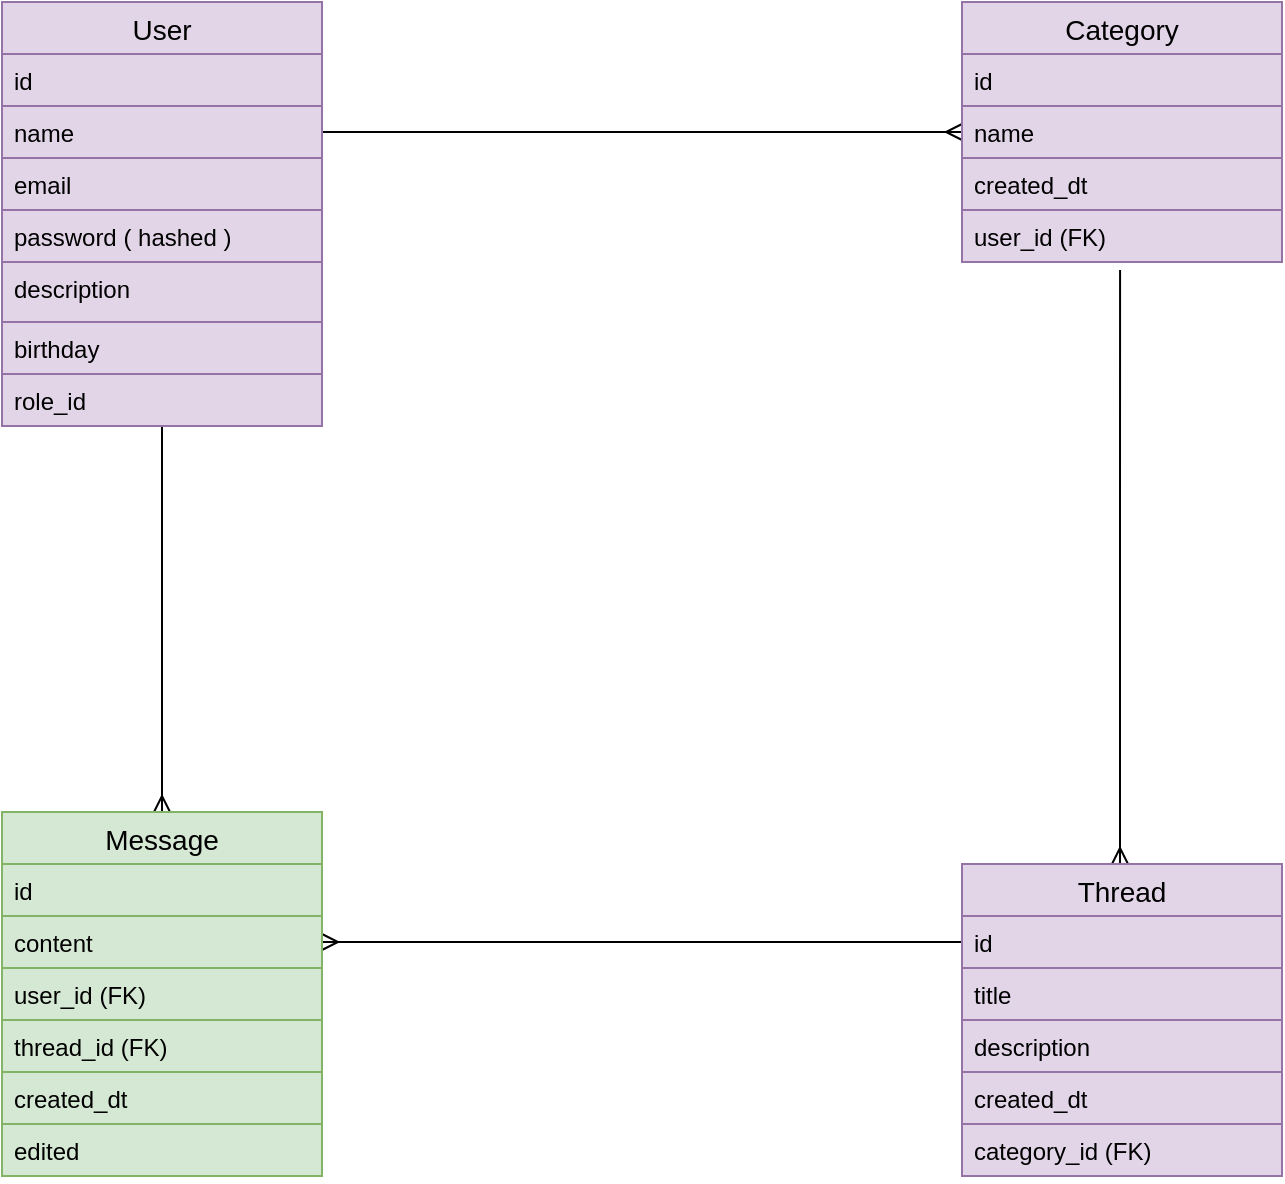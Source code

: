 <mxfile version="12.9.12" type="github"><diagram id="Q-3X9cfAbeBGnAbLq-Jt" name="Page-1"><mxGraphModel dx="1422" dy="832" grid="1" gridSize="10" guides="1" tooltips="1" connect="1" arrows="1" fold="1" page="1" pageScale="1" pageWidth="827" pageHeight="1169" math="0" shadow="0"><root><mxCell id="0"/><mxCell id="1" parent="0"/><mxCell id="dzhDRyfZRXwzbBfbCFrQ-43" style="edgeStyle=orthogonalEdgeStyle;rounded=0;orthogonalLoop=1;jettySize=auto;html=1;entryX=1;entryY=0.5;entryDx=0;entryDy=0;endArrow=none;endFill=0;startArrow=ERmany;startFill=0;" edge="1" parent="1" source="dzhDRyfZRXwzbBfbCFrQ-39" target="dzhDRyfZRXwzbBfbCFrQ-36"><mxGeometry relative="1" as="geometry"><mxPoint x="369" y="331" as="targetPoint"/></mxGeometry></mxCell><mxCell id="dzhDRyfZRXwzbBfbCFrQ-45" style="edgeStyle=orthogonalEdgeStyle;rounded=0;orthogonalLoop=1;jettySize=auto;html=1;endArrow=none;endFill=0;startArrow=ERmany;startFill=0;entryX=0.494;entryY=1.154;entryDx=0;entryDy=0;entryPerimeter=0;" edge="1" parent="1" source="dzhDRyfZRXwzbBfbCFrQ-12" target="dzhDRyfZRXwzbBfbCFrQ-42"><mxGeometry relative="1" as="geometry"><mxPoint x="559" y="347" as="targetPoint"/><Array as="points"><mxPoint x="659" y="440"/><mxPoint x="659" y="440"/></Array></mxGeometry></mxCell><mxCell id="dzhDRyfZRXwzbBfbCFrQ-50" style="edgeStyle=orthogonalEdgeStyle;rounded=0;orthogonalLoop=1;jettySize=auto;html=1;entryX=0.5;entryY=1;entryDx=0;entryDy=0;entryPerimeter=0;startArrow=ERmany;startFill=0;endArrow=none;endFill=0;" edge="1" parent="1" source="dzhDRyfZRXwzbBfbCFrQ-18" target="dzhDRyfZRXwzbBfbCFrQ-37"><mxGeometry relative="1" as="geometry"/></mxCell><mxCell id="dzhDRyfZRXwzbBfbCFrQ-51" style="edgeStyle=orthogonalEdgeStyle;rounded=0;orthogonalLoop=1;jettySize=auto;html=1;entryX=0;entryY=0.5;entryDx=0;entryDy=0;startArrow=ERmany;startFill=0;endArrow=none;endFill=0;" edge="1" parent="1" source="dzhDRyfZRXwzbBfbCFrQ-46" target="dzhDRyfZRXwzbBfbCFrQ-13"><mxGeometry relative="1" as="geometry"/></mxCell><mxCell id="dzhDRyfZRXwzbBfbCFrQ-23" value="User" style="swimlane;fontStyle=0;childLayout=stackLayout;horizontal=1;startSize=26;horizontalStack=0;resizeParent=1;resizeParentMax=0;resizeLast=0;collapsible=1;marginBottom=0;align=center;fontSize=14;fillColor=#e1d5e7;strokeColor=#9673a6;" vertex="1" parent="1"><mxGeometry x="100" y="180" width="160" height="212" as="geometry"/></mxCell><mxCell id="dzhDRyfZRXwzbBfbCFrQ-28" value="id" style="text;strokeColor=#9673a6;fillColor=#e1d5e7;spacingLeft=4;spacingRight=4;overflow=hidden;rotatable=0;points=[[0,0.5],[1,0.5]];portConstraint=eastwest;fontSize=12;" vertex="1" parent="dzhDRyfZRXwzbBfbCFrQ-23"><mxGeometry y="26" width="160" height="26" as="geometry"/></mxCell><mxCell id="dzhDRyfZRXwzbBfbCFrQ-36" value="name" style="text;strokeColor=#9673a6;fillColor=#e1d5e7;spacingLeft=4;spacingRight=4;overflow=hidden;rotatable=0;points=[[0,0.5],[1,0.5]];portConstraint=eastwest;fontSize=12;" vertex="1" parent="dzhDRyfZRXwzbBfbCFrQ-23"><mxGeometry y="52" width="160" height="26" as="geometry"/></mxCell><mxCell id="dzhDRyfZRXwzbBfbCFrQ-35" value="email" style="text;strokeColor=#9673a6;fillColor=#e1d5e7;spacingLeft=4;spacingRight=4;overflow=hidden;rotatable=0;points=[[0,0.5],[1,0.5]];portConstraint=eastwest;fontSize=12;" vertex="1" parent="dzhDRyfZRXwzbBfbCFrQ-23"><mxGeometry y="78" width="160" height="26" as="geometry"/></mxCell><mxCell id="dzhDRyfZRXwzbBfbCFrQ-54" value="password ( hashed )" style="text;strokeColor=#9673a6;fillColor=#e1d5e7;spacingLeft=4;spacingRight=4;overflow=hidden;rotatable=0;points=[[0,0.5],[1,0.5]];portConstraint=eastwest;fontSize=12;" vertex="1" parent="dzhDRyfZRXwzbBfbCFrQ-23"><mxGeometry y="104" width="160" height="26" as="geometry"/></mxCell><mxCell id="dzhDRyfZRXwzbBfbCFrQ-58" value="description&#10;" style="text;strokeColor=#9673a6;fillColor=#e1d5e7;spacingLeft=4;spacingRight=4;overflow=hidden;rotatable=0;points=[[0,0.5],[1,0.5]];portConstraint=eastwest;fontSize=12;" vertex="1" parent="dzhDRyfZRXwzbBfbCFrQ-23"><mxGeometry y="130" width="160" height="30" as="geometry"/></mxCell><mxCell id="dzhDRyfZRXwzbBfbCFrQ-59" value="birthday" style="text;strokeColor=#9673a6;fillColor=#e1d5e7;spacingLeft=4;spacingRight=4;overflow=hidden;rotatable=0;points=[[0,0.5],[1,0.5]];portConstraint=eastwest;fontSize=12;" vertex="1" parent="dzhDRyfZRXwzbBfbCFrQ-23"><mxGeometry y="160" width="160" height="26" as="geometry"/></mxCell><mxCell id="dzhDRyfZRXwzbBfbCFrQ-37" value="role_id" style="text;strokeColor=#9673a6;fillColor=#e1d5e7;spacingLeft=4;spacingRight=4;overflow=hidden;rotatable=0;points=[[0,0.5],[1,0.5]];portConstraint=eastwest;fontSize=12;" vertex="1" parent="dzhDRyfZRXwzbBfbCFrQ-23"><mxGeometry y="186" width="160" height="26" as="geometry"/></mxCell><mxCell id="dzhDRyfZRXwzbBfbCFrQ-8" value="Category" style="swimlane;fontStyle=0;childLayout=stackLayout;horizontal=1;startSize=26;horizontalStack=0;resizeParent=1;resizeParentMax=0;resizeLast=0;collapsible=1;marginBottom=0;align=center;fontSize=14;fillColor=#e1d5e7;strokeColor=#9673a6;" vertex="1" parent="1"><mxGeometry x="580" y="180" width="160" height="130" as="geometry"/></mxCell><mxCell id="dzhDRyfZRXwzbBfbCFrQ-9" value="id" style="text;strokeColor=#9673a6;fillColor=#e1d5e7;spacingLeft=4;spacingRight=4;overflow=hidden;rotatable=0;points=[[0,0.5],[1,0.5]];portConstraint=eastwest;fontSize=12;" vertex="1" parent="dzhDRyfZRXwzbBfbCFrQ-8"><mxGeometry y="26" width="160" height="26" as="geometry"/></mxCell><mxCell id="dzhDRyfZRXwzbBfbCFrQ-39" value="name" style="text;strokeColor=#9673a6;fillColor=#e1d5e7;spacingLeft=4;spacingRight=4;overflow=hidden;rotatable=0;points=[[0,0.5],[1,0.5]];portConstraint=eastwest;fontSize=12;" vertex="1" parent="dzhDRyfZRXwzbBfbCFrQ-8"><mxGeometry y="52" width="160" height="26" as="geometry"/></mxCell><mxCell id="dzhDRyfZRXwzbBfbCFrQ-55" value="created_dt" style="text;strokeColor=#9673a6;fillColor=#e1d5e7;spacingLeft=4;spacingRight=4;overflow=hidden;rotatable=0;points=[[0,0.5],[1,0.5]];portConstraint=eastwest;fontSize=12;" vertex="1" parent="dzhDRyfZRXwzbBfbCFrQ-8"><mxGeometry y="78" width="160" height="26" as="geometry"/></mxCell><mxCell id="dzhDRyfZRXwzbBfbCFrQ-42" value="user_id (FK)" style="text;strokeColor=#9673a6;fillColor=#e1d5e7;spacingLeft=4;spacingRight=4;overflow=hidden;rotatable=0;points=[[0,0.5],[1,0.5]];portConstraint=eastwest;fontSize=12;" vertex="1" parent="dzhDRyfZRXwzbBfbCFrQ-8"><mxGeometry y="104" width="160" height="26" as="geometry"/></mxCell><mxCell id="dzhDRyfZRXwzbBfbCFrQ-18" value="Message" style="swimlane;fontStyle=0;childLayout=stackLayout;horizontal=1;startSize=26;horizontalStack=0;resizeParent=1;resizeParentMax=0;resizeLast=0;collapsible=1;marginBottom=0;align=center;fontSize=14;strokeColor=#82b366;fillColor=#d5e8d4;" vertex="1" parent="1"><mxGeometry x="100" y="585" width="160" height="182" as="geometry"/></mxCell><mxCell id="dzhDRyfZRXwzbBfbCFrQ-19" value="id" style="text;strokeColor=#82b366;fillColor=#d5e8d4;spacingLeft=4;spacingRight=4;overflow=hidden;rotatable=0;points=[[0,0.5],[1,0.5]];portConstraint=eastwest;fontSize=12;" vertex="1" parent="dzhDRyfZRXwzbBfbCFrQ-18"><mxGeometry y="26" width="160" height="26" as="geometry"/></mxCell><mxCell id="dzhDRyfZRXwzbBfbCFrQ-46" value="content&#10;" style="text;strokeColor=#82b366;fillColor=#d5e8d4;spacingLeft=4;spacingRight=4;overflow=hidden;rotatable=0;points=[[0,0.5],[1,0.5]];portConstraint=eastwest;fontSize=12;" vertex="1" parent="dzhDRyfZRXwzbBfbCFrQ-18"><mxGeometry y="52" width="160" height="26" as="geometry"/></mxCell><mxCell id="dzhDRyfZRXwzbBfbCFrQ-48" value="user_id (FK)" style="text;strokeColor=#82b366;fillColor=#d5e8d4;spacingLeft=4;spacingRight=4;overflow=hidden;rotatable=0;points=[[0,0.5],[1,0.5]];portConstraint=eastwest;fontSize=12;" vertex="1" parent="dzhDRyfZRXwzbBfbCFrQ-18"><mxGeometry y="78" width="160" height="26" as="geometry"/></mxCell><mxCell id="dzhDRyfZRXwzbBfbCFrQ-52" value="thread_id (FK)" style="text;strokeColor=#82b366;fillColor=#d5e8d4;spacingLeft=4;spacingRight=4;overflow=hidden;rotatable=0;points=[[0,0.5],[1,0.5]];portConstraint=eastwest;fontSize=12;" vertex="1" parent="dzhDRyfZRXwzbBfbCFrQ-18"><mxGeometry y="104" width="160" height="26" as="geometry"/></mxCell><mxCell id="dzhDRyfZRXwzbBfbCFrQ-47" value="created_dt" style="text;strokeColor=#82b366;fillColor=#d5e8d4;spacingLeft=4;spacingRight=4;overflow=hidden;rotatable=0;points=[[0,0.5],[1,0.5]];portConstraint=eastwest;fontSize=12;" vertex="1" parent="dzhDRyfZRXwzbBfbCFrQ-18"><mxGeometry y="130" width="160" height="26" as="geometry"/></mxCell><mxCell id="dzhDRyfZRXwzbBfbCFrQ-49" value="edited" style="text;strokeColor=#82b366;fillColor=#d5e8d4;spacingLeft=4;spacingRight=4;overflow=hidden;rotatable=0;points=[[0,0.5],[1,0.5]];portConstraint=eastwest;fontSize=12;" vertex="1" parent="dzhDRyfZRXwzbBfbCFrQ-18"><mxGeometry y="156" width="160" height="26" as="geometry"/></mxCell><mxCell id="dzhDRyfZRXwzbBfbCFrQ-12" value="Thread" style="swimlane;fontStyle=0;childLayout=stackLayout;horizontal=1;startSize=26;horizontalStack=0;resizeParent=1;resizeParentMax=0;resizeLast=0;collapsible=1;marginBottom=0;align=center;fontSize=14;fillColor=#e1d5e7;strokeColor=#9673a6;" vertex="1" parent="1"><mxGeometry x="580" y="611" width="160" height="156" as="geometry"/></mxCell><mxCell id="dzhDRyfZRXwzbBfbCFrQ-13" value="id" style="text;strokeColor=#9673a6;fillColor=#e1d5e7;spacingLeft=4;spacingRight=4;overflow=hidden;rotatable=0;points=[[0,0.5],[1,0.5]];portConstraint=eastwest;fontSize=12;" vertex="1" parent="dzhDRyfZRXwzbBfbCFrQ-12"><mxGeometry y="26" width="160" height="26" as="geometry"/></mxCell><mxCell id="dzhDRyfZRXwzbBfbCFrQ-14" value="title" style="text;strokeColor=#9673a6;fillColor=#e1d5e7;spacingLeft=4;spacingRight=4;overflow=hidden;rotatable=0;points=[[0,0.5],[1,0.5]];portConstraint=eastwest;fontSize=12;" vertex="1" parent="dzhDRyfZRXwzbBfbCFrQ-12"><mxGeometry y="52" width="160" height="26" as="geometry"/></mxCell><mxCell id="dzhDRyfZRXwzbBfbCFrQ-15" value="description" style="text;strokeColor=#9673a6;fillColor=#e1d5e7;spacingLeft=4;spacingRight=4;overflow=hidden;rotatable=0;points=[[0,0.5],[1,0.5]];portConstraint=eastwest;fontSize=12;" vertex="1" parent="dzhDRyfZRXwzbBfbCFrQ-12"><mxGeometry y="78" width="160" height="26" as="geometry"/></mxCell><mxCell id="dzhDRyfZRXwzbBfbCFrQ-56" value="created_dt" style="text;strokeColor=#9673a6;fillColor=#e1d5e7;spacingLeft=4;spacingRight=4;overflow=hidden;rotatable=0;points=[[0,0.5],[1,0.5]];portConstraint=eastwest;fontSize=12;" vertex="1" parent="dzhDRyfZRXwzbBfbCFrQ-12"><mxGeometry y="104" width="160" height="26" as="geometry"/></mxCell><mxCell id="dzhDRyfZRXwzbBfbCFrQ-44" value="category_id (FK)" style="text;strokeColor=#9673a6;fillColor=#e1d5e7;spacingLeft=4;spacingRight=4;overflow=hidden;rotatable=0;points=[[0,0.5],[1,0.5]];portConstraint=eastwest;fontSize=12;" vertex="1" parent="dzhDRyfZRXwzbBfbCFrQ-12"><mxGeometry y="130" width="160" height="26" as="geometry"/></mxCell></root></mxGraphModel></diagram></mxfile>
